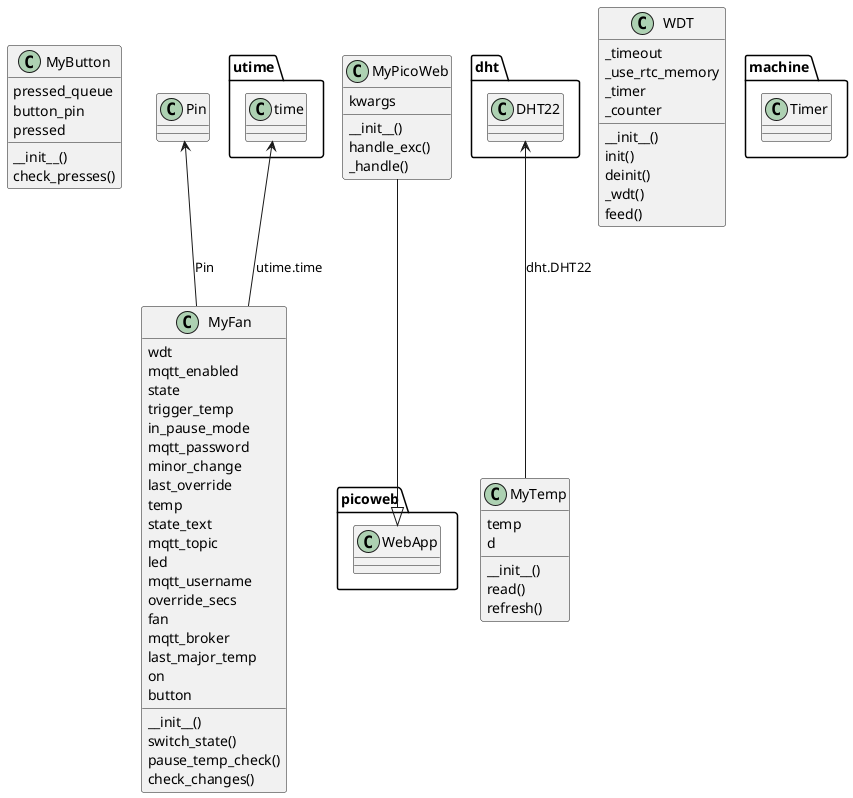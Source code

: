 @startuml
class MyButton {
  pressed_queue
  button_pin
  pressed
  __init__()
  check_presses()
}

class MyFan {
  wdt
  mqtt_enabled
  state
  trigger_temp
  in_pause_mode
  mqtt_password
  minor_change
  last_override
  temp
  state_text
  mqtt_topic
  led
  mqtt_username
  override_secs
  fan
  mqtt_broker
  last_major_temp
  on
  button
  __init__()
  switch_state()
  pause_temp_check()
  check_changes()
}

class MyPicoWeb {
  kwargs
  __init__()
  handle_exc()
  _handle()
}

class MyTemp {
  temp
  d
  __init__()
  read()
  refresh()
}

class WDT {
  _timeout
  _use_rtc_memory
  _timer
  _counter
  __init__()
  init()
  deinit()
  _wdt()
  feed()
}

class picoweb.WebApp {
}

class dht.DHT22 {
}

class Pin {
}

class utime.time {
}

class machine.Timer {
}

MyPicoWeb --|> picoweb.WebApp 
dht.DHT22 <-- MyTemp : dht.DHT22
Pin <-- MyFan : Pin
utime.time <-- MyFan : utime.time
@enduml
